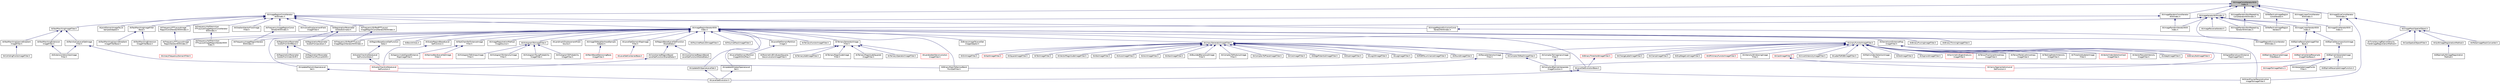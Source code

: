 digraph "itkImageConstIteratorWithIndex.h"
{
 // LATEX_PDF_SIZE
  edge [fontname="Helvetica",fontsize="10",labelfontname="Helvetica",labelfontsize="10"];
  node [fontname="Helvetica",fontsize="10",shape=record];
  Node1 [label="itkImageConstIteratorWith\lIndex.h",height=0.2,width=0.4,color="black", fillcolor="grey75", style="filled", fontcolor="black",tooltip=" "];
  Node1 -> Node2 [dir="back",color="midnightblue",fontsize="10",style="solid",fontname="Helvetica"];
  Node2 [label="itkImageIteratorWithIndex.h",height=0.2,width=0.4,color="black", fillcolor="white", style="filled",URL="$itkImageIteratorWithIndex_8h.html",tooltip=" "];
  Node2 -> Node3 [dir="back",color="midnightblue",fontsize="10",style="solid",fontname="Helvetica"];
  Node3 [label="itkImageLinearIteratorWith\lIndex.h",height=0.2,width=0.4,color="black", fillcolor="white", style="filled",URL="$itkImageLinearIteratorWithIndex_8h.html",tooltip=" "];
  Node3 -> Node4 [dir="back",color="midnightblue",fontsize="10",style="solid",fontname="Helvetica"];
  Node4 [label="itkBSplineDecompositionImage\lFilter.h",height=0.2,width=0.4,color="black", fillcolor="white", style="filled",URL="$itkBSplineDecompositionImageFilter_8h.html",tooltip=" "];
  Node4 -> Node5 [dir="back",color="midnightblue",fontsize="10",style="solid",fontname="Helvetica"];
  Node5 [label="itkBSplineInterpolateImage\lFunction.h",height=0.2,width=0.4,color="black", fillcolor="white", style="filled",URL="$itkBSplineInterpolateImageFunction_8h.html",tooltip=" "];
  Node5 -> Node6 [dir="back",color="midnightblue",fontsize="10",style="solid",fontname="Helvetica"];
  Node6 [label="itkBSplineResampleImageFunction.h",height=0.2,width=0.4,color="black", fillcolor="white", style="filled",URL="$itkBSplineResampleImageFunction_8h.html",tooltip=" "];
  Node5 -> Node7 [dir="back",color="midnightblue",fontsize="10",style="solid",fontname="Helvetica"];
  Node7 [label="itkComplexBSplineInterpolate\lImageFunction.h",height=0.2,width=0.4,color="black", fillcolor="white", style="filled",URL="$itkComplexBSplineInterpolateImageFunction_8h.html",tooltip=" "];
  Node7 -> Node8 [dir="back",color="midnightblue",fontsize="10",style="solid",fontname="Helvetica"];
  Node8 [label="itkDirectFourierReconstruction\lImageToImageFilter.h",height=0.2,width=0.4,color="black", fillcolor="white", style="filled",URL="$itkDirectFourierReconstructionImageToImageFilter_8h.html",tooltip=" "];
  Node5 -> Node9 [dir="back",color="midnightblue",fontsize="10",style="solid",fontname="Helvetica"];
  Node9 [label="itkImageToImageMetric.h",height=0.2,width=0.4,color="red", fillcolor="white", style="filled",URL="$itkImageToImageMetric_8h.html",tooltip=" "];
  Node5 -> Node28 [dir="back",color="midnightblue",fontsize="10",style="solid",fontname="Helvetica"];
  Node28 [label="itkInterpolateImagePoints\lFilter.h",height=0.2,width=0.4,color="black", fillcolor="white", style="filled",URL="$itkInterpolateImagePointsFilter_8h.html",tooltip=" "];
  Node3 -> Node29 [dir="back",color="midnightblue",fontsize="10",style="solid",fontname="Helvetica"];
  Node29 [label="itkBSplineResampleImageFilter\lBase.h",height=0.2,width=0.4,color="black", fillcolor="white", style="filled",URL="$itkBSplineResampleImageFilterBase_8h.html",tooltip=" "];
  Node29 -> Node30 [dir="back",color="midnightblue",fontsize="10",style="solid",fontname="Helvetica"];
  Node30 [label="itkBSplineCenteredResample\lImageFilterBase.h",height=0.2,width=0.4,color="red", fillcolor="white", style="filled",URL="$itkBSplineCenteredResampleImageFilterBase_8h.html",tooltip=" "];
  Node29 -> Node34 [dir="back",color="midnightblue",fontsize="10",style="solid",fontname="Helvetica"];
  Node34 [label="itkBSplineL2ResampleImage\lFilterBase.h",height=0.2,width=0.4,color="red", fillcolor="white", style="filled",URL="$itkBSplineL2ResampleImageFilterBase_8h.html",tooltip=" "];
  Node2 -> Node35 [dir="back",color="midnightblue",fontsize="10",style="solid",fontname="Helvetica"];
  Node35 [label="itkImageRandomIteratorWith\lIndex.h",height=0.2,width=0.4,color="black", fillcolor="white", style="filled",URL="$itkImageRandomIteratorWithIndex_8h.html",tooltip=" "];
  Node2 -> Node36 [dir="back",color="midnightblue",fontsize="10",style="solid",fontname="Helvetica"];
  Node36 [label="itkImageRandomNonRepeating\lIteratorWithIndex.h",height=0.2,width=0.4,color="black", fillcolor="white", style="filled",URL="$itkImageRandomNonRepeatingIteratorWithIndex_8h.html",tooltip=" "];
  Node2 -> Node37 [dir="back",color="midnightblue",fontsize="10",style="solid",fontname="Helvetica"];
  Node37 [label="itkImageRegionExclusionIterator\lWithIndex.h",height=0.2,width=0.4,color="black", fillcolor="white", style="filled",URL="$itkImageRegionExclusionIteratorWithIndex_8h.html",tooltip=" "];
  Node2 -> Node38 [dir="back",color="midnightblue",fontsize="10",style="solid",fontname="Helvetica"];
  Node38 [label="itkImageRegionIteratorWith\lIndex.h",height=0.2,width=0.4,color="black", fillcolor="white", style="filled",URL="$itkImageRegionIteratorWithIndex_8h.html",tooltip=" "];
  Node38 -> Node39 [dir="back",color="midnightblue",fontsize="10",style="solid",fontname="Helvetica"];
  Node39 [label="itkBinaryImageToLevelSet\lImageAdaptor.h",height=0.2,width=0.4,color="black", fillcolor="white", style="filled",URL="$itkBinaryImageToLevelSetImageAdaptor_8h.html",tooltip=" "];
  Node38 -> Node40 [dir="back",color="midnightblue",fontsize="10",style="solid",fontname="Helvetica"];
  Node40 [label="itkBinaryMaskToNarrowBand\lPointSetFilter.h",height=0.2,width=0.4,color="black", fillcolor="white", style="filled",URL="$itkBinaryMaskToNarrowBandPointSetFilter_8h.html",tooltip=" "];
  Node38 -> Node41 [dir="back",color="midnightblue",fontsize="10",style="solid",fontname="Helvetica"];
  Node41 [label="itkBinaryPruningImageFilter.h",height=0.2,width=0.4,color="black", fillcolor="white", style="filled",URL="$itkBinaryPruningImageFilter_8h.html",tooltip=" "];
  Node38 -> Node42 [dir="back",color="midnightblue",fontsize="10",style="solid",fontname="Helvetica"];
  Node42 [label="itkBinaryThinningImageFilter.h",height=0.2,width=0.4,color="black", fillcolor="white", style="filled",URL="$itkBinaryThinningImageFilter_8h.html",tooltip=" "];
  Node38 -> Node43 [dir="back",color="midnightblue",fontsize="10",style="solid",fontname="Helvetica"];
  Node43 [label="itkBoxUtilities.h",height=0.2,width=0.4,color="black", fillcolor="white", style="filled",URL="$itkBoxUtilities_8h.html",tooltip=" "];
  Node38 -> Node44 [dir="back",color="midnightblue",fontsize="10",style="solid",fontname="Helvetica"];
  Node44 [label="itkDanielssonDistanceMap\lImageFilter.h",height=0.2,width=0.4,color="black", fillcolor="white", style="filled",URL="$itkDanielssonDistanceMapImageFilter_8h.html",tooltip=" "];
  Node44 -> Node45 [dir="back",color="midnightblue",fontsize="10",style="solid",fontname="Helvetica"];
  Node45 [label="itkCannySegmentationLevel\lSetFunction.h",height=0.2,width=0.4,color="red", fillcolor="white", style="filled",URL="$itkCannySegmentationLevelSetFunction_8h.html",tooltip=" "];
  Node44 -> Node47 [dir="back",color="midnightblue",fontsize="10",style="solid",fontname="Helvetica"];
  Node47 [label="itkSignedDanielssonDistance\lMapImageFilter.h",height=0.2,width=0.4,color="black", fillcolor="white", style="filled",URL="$itkSignedDanielssonDistanceMapImageFilter_8h.html",tooltip=" "];
  Node38 -> Node8 [dir="back",color="midnightblue",fontsize="10",style="solid",fontname="Helvetica"];
  Node38 -> Node48 [dir="back",color="midnightblue",fontsize="10",style="solid",fontname="Helvetica"];
  Node48 [label="itkFastChamferDistanceImage\lFilter.h",height=0.2,width=0.4,color="black", fillcolor="white", style="filled",URL="$itkFastChamferDistanceImageFilter_8h.html",tooltip=" "];
  Node48 -> Node49 [dir="back",color="midnightblue",fontsize="10",style="solid",fontname="Helvetica"];
  Node49 [label="itkApproximateSignedDistance\lMapImageFilter.h",height=0.2,width=0.4,color="black", fillcolor="white", style="filled",URL="$itkApproximateSignedDistanceMapImageFilter_8h.html",tooltip=" "];
  Node48 -> Node50 [dir="back",color="midnightblue",fontsize="10",style="solid",fontname="Helvetica"];
  Node50 [label="itkNarrowBandLevelSetImage\lFilter.h",height=0.2,width=0.4,color="red", fillcolor="white", style="filled",URL="$itkNarrowBandLevelSetImageFilter_8h.html",tooltip=" "];
  Node38 -> Node53 [dir="back",color="midnightblue",fontsize="10",style="solid",fontname="Helvetica"];
  Node53 [label="itkFrequencyFFTLayoutImage\lRegionIteratorWithIndex.h",height=0.2,width=0.4,color="black", fillcolor="white", style="filled",URL="$itkFrequencyFFTLayoutImageRegionIteratorWithIndex_8h.html",tooltip=" "];
  Node53 -> Node54 [dir="back",color="midnightblue",fontsize="10",style="solid",fontname="Helvetica"];
  Node54 [label="itkUnaryFrequencyDomainFilter.h",height=0.2,width=0.4,color="red", fillcolor="white", style="filled",URL="$itkUnaryFrequencyDomainFilter_8h.html",tooltip=" "];
  Node38 -> Node56 [dir="back",color="midnightblue",fontsize="10",style="solid",fontname="Helvetica"];
  Node56 [label="itkFrequencyHalfHermitian\lFFTLayoutImageRegionIteratorWith\lIndex.h",height=0.2,width=0.4,color="black", fillcolor="white", style="filled",URL="$itkFrequencyHalfHermitianFFTLayoutImageRegionIteratorWithIndex_8h.html",tooltip=" "];
  Node38 -> Node57 [dir="back",color="midnightblue",fontsize="10",style="solid",fontname="Helvetica"];
  Node57 [label="itkFrequencyImageRegionIterator\lWithIndex.h",height=0.2,width=0.4,color="black", fillcolor="white", style="filled",URL="$itkFrequencyImageRegionIteratorWithIndex_8h.html",tooltip=" "];
  Node38 -> Node58 [dir="back",color="midnightblue",fontsize="10",style="solid",fontname="Helvetica"];
  Node58 [label="itkFrequencyShiftedFFTLayout\lImageRegionIteratorWithIndex.h",height=0.2,width=0.4,color="black", fillcolor="white", style="filled",URL="$itkFrequencyShiftedFFTLayoutImageRegionIteratorWithIndex_8h.html",tooltip=" "];
  Node38 -> Node59 [dir="back",color="midnightblue",fontsize="10",style="solid",fontname="Helvetica"];
  Node59 [label="itkHistogramToImageFilter.h",height=0.2,width=0.4,color="black", fillcolor="white", style="filled",URL="$itkHistogramToImageFilter_8h.html",tooltip=" "];
  Node59 -> Node60 [dir="back",color="midnightblue",fontsize="10",style="solid",fontname="Helvetica"];
  Node60 [label="itkHistogramToEntropyImage\lFilter.h",height=0.2,width=0.4,color="black", fillcolor="white", style="filled",URL="$itkHistogramToEntropyImageFilter_8h.html",tooltip=" "];
  Node59 -> Node61 [dir="back",color="midnightblue",fontsize="10",style="solid",fontname="Helvetica"];
  Node61 [label="itkHistogramToIntensityImage\lFilter.h",height=0.2,width=0.4,color="black", fillcolor="white", style="filled",URL="$itkHistogramToIntensityImageFilter_8h.html",tooltip=" "];
  Node59 -> Node62 [dir="back",color="midnightblue",fontsize="10",style="solid",fontname="Helvetica"];
  Node62 [label="itkHistogramToLogProbability\lImageFilter.h",height=0.2,width=0.4,color="black", fillcolor="white", style="filled",URL="$itkHistogramToLogProbabilityImageFilter_8h.html",tooltip=" "];
  Node59 -> Node63 [dir="back",color="midnightblue",fontsize="10",style="solid",fontname="Helvetica"];
  Node63 [label="itkHistogramToProbability\lImageFilter.h",height=0.2,width=0.4,color="black", fillcolor="white", style="filled",URL="$itkHistogramToProbabilityImageFilter_8h.html",tooltip=" "];
  Node38 -> Node64 [dir="back",color="midnightblue",fontsize="10",style="solid",fontname="Helvetica"];
  Node64 [label="itkImageRegistrationMethod\lImageSource.h",height=0.2,width=0.4,color="black", fillcolor="white", style="filled",URL="$itkImageRegistrationMethodImageSource_8h.html",tooltip=" "];
  Node38 -> Node65 [dir="back",color="midnightblue",fontsize="10",style="solid",fontname="Helvetica"];
  Node65 [label="itkImageToNeighborhoodSample\lAdaptor.h",height=0.2,width=0.4,color="black", fillcolor="white", style="filled",URL="$itkImageToNeighborhoodSampleAdaptor_8h.html",tooltip=" "];
  Node65 -> Node66 [dir="back",color="midnightblue",fontsize="10",style="solid",fontname="Helvetica"];
  Node66 [label="itkPatchBasedDenoisingBase\lImageFilter.h",height=0.2,width=0.4,color="red", fillcolor="white", style="filled",URL="$itkPatchBasedDenoisingBaseImageFilter_8h.html",tooltip=" "];
  Node38 -> Node68 [dir="back",color="midnightblue",fontsize="10",style="solid",fontname="Helvetica"];
  Node68 [label="itkLandmarkDisplacementField\lSource.h",height=0.2,width=0.4,color="black", fillcolor="white", style="filled",URL="$itkLandmarkDisplacementFieldSource_8h.html",tooltip=" "];
  Node38 -> Node69 [dir="back",color="midnightblue",fontsize="10",style="solid",fontname="Helvetica"];
  Node69 [label="itkLevelSetDomainMapImage\lFilter.h",height=0.2,width=0.4,color="black", fillcolor="white", style="filled",URL="$itkLevelSetDomainMapImageFilter_8h.html",tooltip=" "];
  Node69 -> Node70 [dir="back",color="midnightblue",fontsize="10",style="solid",fontname="Helvetica"];
  Node70 [label="itkLevelSetContainerBase.h",height=0.2,width=0.4,color="red", fillcolor="white", style="filled",URL="$itkLevelSetContainerBase_8h.html",tooltip=" "];
  Node38 -> Node72 [dir="back",color="midnightblue",fontsize="10",style="solid",fontname="Helvetica"];
  Node72 [label="itkLevelSetDomainPartition\lImage.h",height=0.2,width=0.4,color="black", fillcolor="white", style="filled",URL="$itkLevelSetDomainPartitionImage_8h.html",tooltip=" "];
  Node72 -> Node73 [dir="back",color="midnightblue",fontsize="10",style="solid",fontname="Helvetica"];
  Node73 [label="itkLevelSetDomainPartition\lImageWithKdTree.h",height=0.2,width=0.4,color="black", fillcolor="white", style="filled",URL="$itkLevelSetDomainPartitionImageWithKdTree_8h.html",tooltip=" "];
  Node38 -> Node74 [dir="back",color="midnightblue",fontsize="10",style="solid",fontname="Helvetica"];
  Node74 [label="itkLevelSetEvolutionBase.h",height=0.2,width=0.4,color="black", fillcolor="white", style="filled",URL="$itkLevelSetEvolutionBase_8h.html",tooltip=" "];
  Node74 -> Node75 [dir="back",color="midnightblue",fontsize="10",style="solid",fontname="Helvetica"];
  Node75 [label="itkLevelSetEvolution.h",height=0.2,width=0.4,color="black", fillcolor="white", style="filled",URL="$itkLevelSetEvolution_8h.html",tooltip=" "];
  Node38 -> Node76 [dir="back",color="midnightblue",fontsize="10",style="solid",fontname="Helvetica"];
  Node76 [label="itkPolylineMask2DImageFilter.h",height=0.2,width=0.4,color="black", fillcolor="white", style="filled",URL="$itkPolylineMask2DImageFilter_8h.html",tooltip=" "];
  Node38 -> Node77 [dir="back",color="midnightblue",fontsize="10",style="solid",fontname="Helvetica"];
  Node77 [label="itkPolylineMaskImageFilter.h",height=0.2,width=0.4,color="black", fillcolor="white", style="filled",URL="$itkPolylineMaskImageFilter_8h.html",tooltip=" "];
  Node38 -> Node78 [dir="back",color="midnightblue",fontsize="10",style="solid",fontname="Helvetica"];
  Node78 [label="itkRegionBasedLevelSetFunction\lData.h",height=0.2,width=0.4,color="black", fillcolor="white", style="filled",URL="$itkRegionBasedLevelSetFunctionData_8h.html",tooltip=" "];
  Node78 -> Node79 [dir="back",color="midnightblue",fontsize="10",style="solid",fontname="Helvetica"];
  Node79 [label="itkScalarChanAndVeseLevel\lSetFunctionData.h",height=0.2,width=0.4,color="black", fillcolor="white", style="filled",URL="$itkScalarChanAndVeseLevelSetFunctionData_8h.html",tooltip=" "];
  Node79 -> Node80 [dir="back",color="midnightblue",fontsize="10",style="solid",fontname="Helvetica"];
  Node80 [label="itkScalarChanAndVeseLevel\lSetFunction.h",height=0.2,width=0.4,color="red", fillcolor="white", style="filled",URL="$itkScalarChanAndVeseLevelSetFunction_8h.html",tooltip=" "];
  Node38 -> Node83 [dir="back",color="midnightblue",fontsize="10",style="solid",fontname="Helvetica"];
  Node83 [label="itkRegionBasedLevelSetFunction\lSharedData.h",height=0.2,width=0.4,color="black", fillcolor="white", style="filled",URL="$itkRegionBasedLevelSetFunctionSharedData_8h.html",tooltip=" "];
  Node83 -> Node84 [dir="back",color="midnightblue",fontsize="10",style="solid",fontname="Helvetica"];
  Node84 [label="itkConstrainedRegionBased\lLevelSetFunctionSharedData.h",height=0.2,width=0.4,color="black", fillcolor="white", style="filled",URL="$itkConstrainedRegionBasedLevelSetFunctionSharedData_8h.html",tooltip=" "];
  Node84 -> Node80 [dir="back",color="midnightblue",fontsize="10",style="solid",fontname="Helvetica"];
  Node83 -> Node85 [dir="back",color="midnightblue",fontsize="10",style="solid",fontname="Helvetica"];
  Node85 [label="itkUnconstrainedRegionBased\lLevelSetFunctionSharedData.h",height=0.2,width=0.4,color="black", fillcolor="white", style="filled",URL="$itkUnconstrainedRegionBasedLevelSetFunctionSharedData_8h.html",tooltip=" "];
  Node38 -> Node86 [dir="back",color="midnightblue",fontsize="10",style="solid",fontname="Helvetica"];
  Node86 [label="itkScalarRegionBasedLevel\lSetFunction.h",height=0.2,width=0.4,color="black", fillcolor="white", style="filled",URL="$itkScalarRegionBasedLevelSetFunction_8h.html",tooltip=" "];
  Node86 -> Node80 [dir="back",color="midnightblue",fontsize="10",style="solid",fontname="Helvetica"];
  Node38 -> Node87 [dir="back",color="midnightblue",fontsize="10",style="solid",fontname="Helvetica"];
  Node87 [label="itkTernaryFunctorImageFilter.h",height=0.2,width=0.4,color="black", fillcolor="white", style="filled",URL="$itkTernaryFunctorImageFilter_8h.html",tooltip=" "];
  Node38 -> Node88 [dir="back",color="midnightblue",fontsize="10",style="solid",fontname="Helvetica"];
  Node88 [label="itkTernaryGeneratorImage\lFilter.h",height=0.2,width=0.4,color="black", fillcolor="white", style="filled",URL="$itkTernaryGeneratorImageFilter_8h.html",tooltip=" "];
  Node88 -> Node89 [dir="back",color="midnightblue",fontsize="10",style="solid",fontname="Helvetica"];
  Node89 [label="itkLandweberDeconvolution\lImageFilter.h",height=0.2,width=0.4,color="red", fillcolor="white", style="filled",URL="$itkLandweberDeconvolutionImageFilter_8h.html",tooltip=" "];
  Node88 -> Node91 [dir="back",color="midnightblue",fontsize="10",style="solid",fontname="Helvetica"];
  Node91 [label="itkParametricBlindLeastSquares\lDeconvolutionImageFilter.h",height=0.2,width=0.4,color="black", fillcolor="white", style="filled",URL="$itkParametricBlindLeastSquaresDeconvolutionImageFilter_8h.html",tooltip=" "];
  Node88 -> Node92 [dir="back",color="midnightblue",fontsize="10",style="solid",fontname="Helvetica"];
  Node92 [label="itkTernaryAddImageFilter.h",height=0.2,width=0.4,color="black", fillcolor="white", style="filled",URL="$itkTernaryAddImageFilter_8h.html",tooltip=" "];
  Node88 -> Node93 [dir="back",color="midnightblue",fontsize="10",style="solid",fontname="Helvetica"];
  Node93 [label="itkTernaryMagnitudeImage\lFilter.h",height=0.2,width=0.4,color="black", fillcolor="white", style="filled",URL="$itkTernaryMagnitudeImageFilter_8h.html",tooltip=" "];
  Node88 -> Node94 [dir="back",color="midnightblue",fontsize="10",style="solid",fontname="Helvetica"];
  Node94 [label="itkTernaryMagnitudeSquared\lImageFilter.h",height=0.2,width=0.4,color="black", fillcolor="white", style="filled",URL="$itkTernaryMagnitudeSquaredImageFilter_8h.html",tooltip=" "];
  Node88 -> Node95 [dir="back",color="midnightblue",fontsize="10",style="solid",fontname="Helvetica"];
  Node95 [label="itkTernaryOperatorImageFilter.h",height=0.2,width=0.4,color="black", fillcolor="white", style="filled",URL="$itkTernaryOperatorImageFilter_8h.html",tooltip=" "];
  Node38 -> Node96 [dir="back",color="midnightblue",fontsize="10",style="solid",fontname="Helvetica"];
  Node96 [label="itkUnaryFunctorImageFilter.h",height=0.2,width=0.4,color="black", fillcolor="white", style="filled",URL="$itkUnaryFunctorImageFilter_8h.html",tooltip=" "];
  Node96 -> Node97 [dir="back",color="midnightblue",fontsize="10",style="solid",fontname="Helvetica"];
  Node97 [label="itkAdaptImageFilter.h",height=0.2,width=0.4,color="black", fillcolor="white", style="filled",URL="$itkAdaptImageFilter_8h.html",tooltip=" "];
  Node96 -> Node98 [dir="back",color="midnightblue",fontsize="10",style="solid",fontname="Helvetica"];
  Node98 [label="itkBinaryNotImageFilter.h",height=0.2,width=0.4,color="red", fillcolor="white", style="filled",URL="$itkBinaryNotImageFilter_8h.html",tooltip=" "];
  Node96 -> Node100 [dir="back",color="midnightblue",fontsize="10",style="solid",fontname="Helvetica"];
  Node100 [label="itkBinaryThresholdImageFilter.h",height=0.2,width=0.4,color="red", fillcolor="white", style="filled",URL="$itkBinaryThresholdImageFilter_8h.html",tooltip=" "];
  Node100 -> Node74 [dir="back",color="midnightblue",fontsize="10",style="solid",fontname="Helvetica"];
  Node96 -> Node107 [dir="back",color="midnightblue",fontsize="10",style="solid",fontname="Helvetica"];
  Node107 [label="itkCastImageFilter.h",height=0.2,width=0.4,color="red", fillcolor="white", style="filled",URL="$itkCastImageFilter_8h.html",tooltip=" "];
  Node107 -> Node45 [dir="back",color="midnightblue",fontsize="10",style="solid",fontname="Helvetica"];
  Node96 -> Node186 [dir="back",color="midnightblue",fontsize="10",style="solid",fontname="Helvetica"];
  Node186 [label="itkChangeLabelImageFilter.h",height=0.2,width=0.4,color="black", fillcolor="white", style="filled",URL="$itkChangeLabelImageFilter_8h.html",tooltip=" "];
  Node96 -> Node187 [dir="back",color="midnightblue",fontsize="10",style="solid",fontname="Helvetica"];
  Node187 [label="itkClampImageFilter.h",height=0.2,width=0.4,color="black", fillcolor="white", style="filled",URL="$itkClampImageFilter_8h.html",tooltip=" "];
  Node96 -> Node188 [dir="back",color="midnightblue",fontsize="10",style="solid",fontname="Helvetica"];
  Node188 [label="itkExpNegativeImageFilter.h",height=0.2,width=0.4,color="black", fillcolor="white", style="filled",URL="$itkExpNegativeImageFilter_8h.html",tooltip=" "];
  Node96 -> Node189 [dir="back",color="midnightblue",fontsize="10",style="solid",fontname="Helvetica"];
  Node189 [label="itkGPUUnaryFunctorImageFilter.h",height=0.2,width=0.4,color="red", fillcolor="white", style="filled",URL="$itkGPUUnaryFunctorImageFilter_8h.html",tooltip=" "];
  Node96 -> Node190 [dir="back",color="midnightblue",fontsize="10",style="solid",fontname="Helvetica"];
  Node190 [label="itkIntensityWindowingImage\lFilter.h",height=0.2,width=0.4,color="black", fillcolor="white", style="filled",URL="$itkIntensityWindowingImageFilter_8h.html",tooltip=" "];
  Node96 -> Node191 [dir="back",color="midnightblue",fontsize="10",style="solid",fontname="Helvetica"];
  Node191 [label="itkInvertIntensityImageFilter.h",height=0.2,width=0.4,color="black", fillcolor="white", style="filled",URL="$itkInvertIntensityImageFilter_8h.html",tooltip=" "];
  Node96 -> Node192 [dir="back",color="midnightblue",fontsize="10",style="solid",fontname="Helvetica"];
  Node192 [label="itkLabelToRGBImageFilter.h",height=0.2,width=0.4,color="black", fillcolor="white", style="filled",URL="$itkLabelToRGBImageFilter_8h.html",tooltip=" "];
  Node96 -> Node193 [dir="back",color="midnightblue",fontsize="10",style="solid",fontname="Helvetica"];
  Node193 [label="itkMatrixIndexSelectionImage\lFilter.h",height=0.2,width=0.4,color="black", fillcolor="white", style="filled",URL="$itkMatrixIndexSelectionImageFilter_8h.html",tooltip=" "];
  Node96 -> Node194 [dir="back",color="midnightblue",fontsize="10",style="solid",fontname="Helvetica"];
  Node194 [label="itkNotImageFilter.h",height=0.2,width=0.4,color="black", fillcolor="white", style="filled",URL="$itkNotImageFilter_8h.html",tooltip=" "];
  Node96 -> Node195 [dir="back",color="midnightblue",fontsize="10",style="solid",fontname="Helvetica"];
  Node195 [label="itkRescaleIntensityImage\lFilter.h",height=0.2,width=0.4,color="black", fillcolor="white", style="filled",URL="$itkRescaleIntensityImageFilter_8h.html",tooltip=" "];
  Node195 -> Node40 [dir="back",color="midnightblue",fontsize="10",style="solid",fontname="Helvetica"];
  Node96 -> Node196 [dir="back",color="midnightblue",fontsize="10",style="solid",fontname="Helvetica"];
  Node196 [label="itkSigmoidImageFilter.h",height=0.2,width=0.4,color="black", fillcolor="white", style="filled",URL="$itkSigmoidImageFilter_8h.html",tooltip=" "];
  Node96 -> Node197 [dir="back",color="midnightblue",fontsize="10",style="solid",fontname="Helvetica"];
  Node197 [label="itkSymmetricEigenAnalysis\lImageFilter.h",height=0.2,width=0.4,color="red", fillcolor="white", style="filled",URL="$itkSymmetricEigenAnalysisImageFilter_8h.html",tooltip=" "];
  Node96 -> Node199 [dir="back",color="midnightblue",fontsize="10",style="solid",fontname="Helvetica"];
  Node199 [label="itkTensorFractionalAnisotropy\lImageFilter.h",height=0.2,width=0.4,color="black", fillcolor="white", style="filled",URL="$itkTensorFractionalAnisotropyImageFilter_8h.html",tooltip=" "];
  Node96 -> Node200 [dir="back",color="midnightblue",fontsize="10",style="solid",fontname="Helvetica"];
  Node200 [label="itkTensorRelativeAnisotropy\lImageFilter.h",height=0.2,width=0.4,color="black", fillcolor="white", style="filled",URL="$itkTensorRelativeAnisotropyImageFilter_8h.html",tooltip=" "];
  Node96 -> Node201 [dir="back",color="midnightblue",fontsize="10",style="solid",fontname="Helvetica"];
  Node201 [label="itkTestingStretchIntensity\lImageFilter.h",height=0.2,width=0.4,color="black", fillcolor="white", style="filled",URL="$itkTestingStretchIntensityImageFilter_8h.html",tooltip=" "];
  Node96 -> Node202 [dir="back",color="midnightblue",fontsize="10",style="solid",fontname="Helvetica"];
  Node202 [label="itkThresholdLabelerImage\lFilter.h",height=0.2,width=0.4,color="black", fillcolor="white", style="filled",URL="$itkThresholdLabelerImageFilter_8h.html",tooltip=" "];
  Node96 -> Node203 [dir="back",color="midnightblue",fontsize="10",style="solid",fontname="Helvetica"];
  Node203 [label="itkVectorIndexSelectionCast\lImageFilter.h",height=0.2,width=0.4,color="red", fillcolor="white", style="filled",URL="$itkVectorIndexSelectionCastImageFilter_8h.html",tooltip=" "];
  Node96 -> Node205 [dir="back",color="midnightblue",fontsize="10",style="solid",fontname="Helvetica"];
  Node205 [label="itkVectorRescaleIntensity\lImageFilter.h",height=0.2,width=0.4,color="black", fillcolor="white", style="filled",URL="$itkVectorRescaleIntensityImageFilter_8h.html",tooltip=" "];
  Node38 -> Node206 [dir="back",color="midnightblue",fontsize="10",style="solid",fontname="Helvetica"];
  Node206 [label="itkUnaryGeneratorImageFilter.h",height=0.2,width=0.4,color="black", fillcolor="white", style="filled",URL="$itkUnaryGeneratorImageFilter_8h.html",tooltip=" "];
  Node206 -> Node207 [dir="back",color="midnightblue",fontsize="10",style="solid",fontname="Helvetica"];
  Node207 [label="itkAbsImageFilter.h",height=0.2,width=0.4,color="black", fillcolor="white", style="filled",URL="$itkAbsImageFilter_8h.html",tooltip=" "];
  Node206 -> Node208 [dir="back",color="midnightblue",fontsize="10",style="solid",fontname="Helvetica"];
  Node208 [label="itkAcosImageFilter.h",height=0.2,width=0.4,color="black", fillcolor="white", style="filled",URL="$itkAcosImageFilter_8h.html",tooltip=" "];
  Node206 -> Node209 [dir="back",color="midnightblue",fontsize="10",style="solid",fontname="Helvetica"];
  Node209 [label="itkAsinImageFilter.h",height=0.2,width=0.4,color="black", fillcolor="white", style="filled",URL="$itkAsinImageFilter_8h.html",tooltip=" "];
  Node206 -> Node210 [dir="back",color="midnightblue",fontsize="10",style="solid",fontname="Helvetica"];
  Node210 [label="itkAtanImageFilter.h",height=0.2,width=0.4,color="black", fillcolor="white", style="filled",URL="$itkAtanImageFilter_8h.html",tooltip=" "];
  Node206 -> Node211 [dir="back",color="midnightblue",fontsize="10",style="solid",fontname="Helvetica"];
  Node211 [label="itkBoundedReciprocalImage\lFilter.h",height=0.2,width=0.4,color="black", fillcolor="white", style="filled",URL="$itkBoundedReciprocalImageFilter_8h.html",tooltip=" "];
  Node206 -> Node212 [dir="back",color="midnightblue",fontsize="10",style="solid",fontname="Helvetica"];
  Node212 [label="itkComplexToImaginaryImage\lFilter.h",height=0.2,width=0.4,color="black", fillcolor="white", style="filled",URL="$itkComplexToImaginaryImageFilter_8h.html",tooltip=" "];
  Node212 -> Node7 [dir="back",color="midnightblue",fontsize="10",style="solid",fontname="Helvetica"];
  Node206 -> Node213 [dir="back",color="midnightblue",fontsize="10",style="solid",fontname="Helvetica"];
  Node213 [label="itkComplexToModulusImage\lFilter.h",height=0.2,width=0.4,color="black", fillcolor="white", style="filled",URL="$itkComplexToModulusImageFilter_8h.html",tooltip=" "];
  Node206 -> Node214 [dir="back",color="midnightblue",fontsize="10",style="solid",fontname="Helvetica"];
  Node214 [label="itkComplexToPhaseImageFilter.h",height=0.2,width=0.4,color="black", fillcolor="white", style="filled",URL="$itkComplexToPhaseImageFilter_8h.html",tooltip=" "];
  Node206 -> Node215 [dir="back",color="midnightblue",fontsize="10",style="solid",fontname="Helvetica"];
  Node215 [label="itkComplexToRealImageFilter.h",height=0.2,width=0.4,color="black", fillcolor="white", style="filled",URL="$itkComplexToRealImageFilter_8h.html",tooltip=" "];
  Node215 -> Node7 [dir="back",color="midnightblue",fontsize="10",style="solid",fontname="Helvetica"];
  Node206 -> Node216 [dir="back",color="midnightblue",fontsize="10",style="solid",fontname="Helvetica"];
  Node216 [label="itkCosImageFilter.h",height=0.2,width=0.4,color="black", fillcolor="white", style="filled",URL="$itkCosImageFilter_8h.html",tooltip=" "];
  Node206 -> Node217 [dir="back",color="midnightblue",fontsize="10",style="solid",fontname="Helvetica"];
  Node217 [label="itkEdgePotentialImageFilter.h",height=0.2,width=0.4,color="black", fillcolor="white", style="filled",URL="$itkEdgePotentialImageFilter_8h.html",tooltip=" "];
  Node206 -> Node218 [dir="back",color="midnightblue",fontsize="10",style="solid",fontname="Helvetica"];
  Node218 [label="itkExpImageFilter.h",height=0.2,width=0.4,color="black", fillcolor="white", style="filled",URL="$itkExpImageFilter_8h.html",tooltip=" "];
  Node206 -> Node219 [dir="back",color="midnightblue",fontsize="10",style="solid",fontname="Helvetica"];
  Node219 [label="itkLog10ImageFilter.h",height=0.2,width=0.4,color="black", fillcolor="white", style="filled",URL="$itkLog10ImageFilter_8h.html",tooltip=" "];
  Node206 -> Node220 [dir="back",color="midnightblue",fontsize="10",style="solid",fontname="Helvetica"];
  Node220 [label="itkLogImageFilter.h",height=0.2,width=0.4,color="black", fillcolor="white", style="filled",URL="$itkLogImageFilter_8h.html",tooltip=" "];
  Node206 -> Node221 [dir="back",color="midnightblue",fontsize="10",style="solid",fontname="Helvetica"];
  Node221 [label="itkRGBToLuminanceImageFilter.h",height=0.2,width=0.4,color="black", fillcolor="white", style="filled",URL="$itkRGBToLuminanceImageFilter_8h.html",tooltip=" "];
  Node206 -> Node222 [dir="back",color="midnightblue",fontsize="10",style="solid",fontname="Helvetica"];
  Node222 [label="itkRoundImageFilter.h",height=0.2,width=0.4,color="black", fillcolor="white", style="filled",URL="$itkRoundImageFilter_8h.html",tooltip=" "];
  Node206 -> Node223 [dir="back",color="midnightblue",fontsize="10",style="solid",fontname="Helvetica"];
  Node223 [label="itkSinImageFilter.h",height=0.2,width=0.4,color="black", fillcolor="white", style="filled",URL="$itkSinImageFilter_8h.html",tooltip=" "];
  Node206 -> Node224 [dir="back",color="midnightblue",fontsize="10",style="solid",fontname="Helvetica"];
  Node224 [label="itkSqrtImageFilter.h",height=0.2,width=0.4,color="red", fillcolor="white", style="filled",URL="$itkSqrtImageFilter_8h.html",tooltip=" "];
  Node206 -> Node226 [dir="back",color="midnightblue",fontsize="10",style="solid",fontname="Helvetica"];
  Node226 [label="itkSquareImageFilter.h",height=0.2,width=0.4,color="black", fillcolor="white", style="filled",URL="$itkSquareImageFilter_8h.html",tooltip=" "];
  Node206 -> Node227 [dir="back",color="midnightblue",fontsize="10",style="solid",fontname="Helvetica"];
  Node227 [label="itkTanImageFilter.h",height=0.2,width=0.4,color="black", fillcolor="white", style="filled",URL="$itkTanImageFilter_8h.html",tooltip=" "];
  Node206 -> Node228 [dir="back",color="midnightblue",fontsize="10",style="solid",fontname="Helvetica"];
  Node228 [label="itkVectorMagnitudeImageFilter.h",height=0.2,width=0.4,color="black", fillcolor="white", style="filled",URL="$itkVectorMagnitudeImageFilter_8h.html",tooltip=" "];
  Node38 -> Node229 [dir="back",color="midnightblue",fontsize="10",style="solid",fontname="Helvetica"];
  Node229 [label="itkUpdateMalcolmSparseLevel\lSet.h",height=0.2,width=0.4,color="black", fillcolor="white", style="filled",URL="$itkUpdateMalcolmSparseLevelSet_8h.html",tooltip=" "];
  Node229 -> Node75 [dir="back",color="midnightblue",fontsize="10",style="solid",fontname="Helvetica"];
  Node38 -> Node230 [dir="back",color="midnightblue",fontsize="10",style="solid",fontname="Helvetica"];
  Node230 [label="itkUpdateShiSparseLevelSet.h",height=0.2,width=0.4,color="black", fillcolor="white", style="filled",URL="$itkUpdateShiSparseLevelSet_8h.html",tooltip=" "];
  Node230 -> Node75 [dir="back",color="midnightblue",fontsize="10",style="solid",fontname="Helvetica"];
  Node38 -> Node231 [dir="back",color="midnightblue",fontsize="10",style="solid",fontname="Helvetica"];
  Node231 [label="itkUpdateWhitakerSparseLevel\lSet.h",height=0.2,width=0.4,color="black", fillcolor="white", style="filled",URL="$itkUpdateWhitakerSparseLevelSet_8h.html",tooltip=" "];
  Node231 -> Node75 [dir="back",color="midnightblue",fontsize="10",style="solid",fontname="Helvetica"];
  Node2 -> Node232 [dir="back",color="midnightblue",fontsize="10",style="solid",fontname="Helvetica"];
  Node232 [label="itkImageReverseIterator.h",height=0.2,width=0.4,color="black", fillcolor="white", style="filled",URL="$itkImageReverseIterator_8h.html",tooltip=" "];
  Node2 -> Node233 [dir="back",color="midnightblue",fontsize="10",style="solid",fontname="Helvetica"];
  Node233 [label="itkImageSliceIteratorWith\lIndex.h",height=0.2,width=0.4,color="black", fillcolor="white", style="filled",URL="$itkImageSliceIteratorWithIndex_8h.html",tooltip=" "];
  Node2 -> Node234 [dir="back",color="midnightblue",fontsize="10",style="solid",fontname="Helvetica"];
  Node234 [label="itkReflectiveImageRegion\lIterator.h",height=0.2,width=0.4,color="black", fillcolor="white", style="filled",URL="$itkReflectiveImageRegionIterator_8h.html",tooltip=" "];
  Node1 -> Node235 [dir="back",color="midnightblue",fontsize="10",style="solid",fontname="Helvetica"];
  Node235 [label="itkImageLinearConstIterator\lWithIndex.h",height=0.2,width=0.4,color="black", fillcolor="white", style="filled",URL="$itkImageLinearConstIteratorWithIndex_8h.html",tooltip=" "];
  Node235 -> Node3 [dir="back",color="midnightblue",fontsize="10",style="solid",fontname="Helvetica"];
  Node1 -> Node236 [dir="back",color="midnightblue",fontsize="10",style="solid",fontname="Helvetica"];
  Node236 [label="itkImageRandomConstIterator\lWithIndex.h",height=0.2,width=0.4,color="black", fillcolor="white", style="filled",URL="$itkImageRandomConstIteratorWithIndex_8h.html",tooltip=" "];
  Node236 -> Node35 [dir="back",color="midnightblue",fontsize="10",style="solid",fontname="Helvetica"];
  Node236 -> Node237 [dir="back",color="midnightblue",fontsize="10",style="solid",fontname="Helvetica"];
  Node237 [label="itkRegistrationParameter\lScalesEstimator.h",height=0.2,width=0.4,color="black", fillcolor="white", style="filled",URL="$itkRegistrationParameterScalesEstimator_8h.html",tooltip=" "];
  Node237 -> Node238 [dir="back",color="midnightblue",fontsize="10",style="solid",fontname="Helvetica"];
  Node238 [label="itkRegistrationParameter\lScalesFromJacobian.h",height=0.2,width=0.4,color="black", fillcolor="white", style="filled",URL="$itkRegistrationParameterScalesFromJacobian_8h.html",tooltip=" "];
  Node237 -> Node239 [dir="back",color="midnightblue",fontsize="10",style="solid",fontname="Helvetica"];
  Node239 [label="itkRegistrationParameter\lScalesFromShiftBase.h",height=0.2,width=0.4,color="black", fillcolor="white", style="filled",URL="$itkRegistrationParameterScalesFromShiftBase_8h.html",tooltip=" "];
  Node239 -> Node240 [dir="back",color="midnightblue",fontsize="10",style="solid",fontname="Helvetica"];
  Node240 [label="itkRegistrationParameter\lScalesFromIndexShift.h",height=0.2,width=0.4,color="black", fillcolor="white", style="filled",URL="$itkRegistrationParameterScalesFromIndexShift_8h.html",tooltip=" "];
  Node239 -> Node241 [dir="back",color="midnightblue",fontsize="10",style="solid",fontname="Helvetica"];
  Node241 [label="itkRegistrationParameter\lScalesFromPhysicalShift.h",height=0.2,width=0.4,color="black", fillcolor="white", style="filled",URL="$itkRegistrationParameterScalesFromPhysicalShift_8h.html",tooltip=" "];
  Node1 -> Node242 [dir="back",color="midnightblue",fontsize="10",style="solid",fontname="Helvetica"];
  Node242 [label="itkImageRandomNonRepeating\lConstIteratorWithIndex.h",height=0.2,width=0.4,color="black", fillcolor="white", style="filled",URL="$itkImageRandomNonRepeatingConstIteratorWithIndex_8h.html",tooltip=" "];
  Node242 -> Node36 [dir="back",color="midnightblue",fontsize="10",style="solid",fontname="Helvetica"];
  Node1 -> Node243 [dir="back",color="midnightblue",fontsize="10",style="solid",fontname="Helvetica"];
  Node243 [label="itkImageRegionConstIterator\lWithIndex.h",height=0.2,width=0.4,color="black", fillcolor="white", style="filled",URL="$itkImageRegionConstIteratorWithIndex_8h.html",tooltip=" "];
  Node243 -> Node244 [dir="back",color="midnightblue",fontsize="10",style="solid",fontname="Helvetica"];
  Node244 [label="itkFastMarchingImageFilter.h",height=0.2,width=0.4,color="black", fillcolor="white", style="filled",URL="$itkFastMarchingImageFilter_8h.html",tooltip=" "];
  Node244 -> Node245 [dir="back",color="midnightblue",fontsize="10",style="solid",fontname="Helvetica"];
  Node245 [label="itkFastMarchingExtension\lImageFilter.h",height=0.2,width=0.4,color="black", fillcolor="white", style="filled",URL="$itkFastMarchingExtensionImageFilter_8h.html",tooltip=" "];
  Node245 -> Node246 [dir="back",color="midnightblue",fontsize="10",style="solid",fontname="Helvetica"];
  Node246 [label="itkExtensionVelocitiesImage\lFilter.h",height=0.2,width=0.4,color="black", fillcolor="white", style="filled",URL="$itkExtensionVelocitiesImageFilter_8h.html",tooltip=" "];
  Node244 -> Node247 [dir="back",color="midnightblue",fontsize="10",style="solid",fontname="Helvetica"];
  Node247 [label="itkFastMarchingUpwindGradient\lImageFilter.h",height=0.2,width=0.4,color="black", fillcolor="white", style="filled",URL="$itkFastMarchingUpwindGradientImageFilter_8h.html",tooltip=" "];
  Node247 -> Node248 [dir="back",color="midnightblue",fontsize="10",style="solid",fontname="Helvetica"];
  Node248 [label="itkCollidingFrontsImageFilter.h",height=0.2,width=0.4,color="black", fillcolor="white", style="filled",URL="$itkCollidingFrontsImageFilter_8h.html",tooltip=" "];
  Node244 -> Node249 [dir="back",color="midnightblue",fontsize="10",style="solid",fontname="Helvetica"];
  Node249 [label="itkReinitializeLevelSetImage\lFilter.h",height=0.2,width=0.4,color="black", fillcolor="white", style="filled",URL="$itkReinitializeLevelSetImageFilter_8h.html",tooltip=" "];
  Node249 -> Node40 [dir="back",color="midnightblue",fontsize="10",style="solid",fontname="Helvetica"];
  Node249 -> Node246 [dir="back",color="midnightblue",fontsize="10",style="solid",fontname="Helvetica"];
  Node243 -> Node250 [dir="back",color="midnightblue",fontsize="10",style="solid",fontname="Helvetica"];
  Node250 [label="itkFastMarchingImageFilter\lBase.h",height=0.2,width=0.4,color="black", fillcolor="white", style="filled",URL="$itkFastMarchingImageFilterBase_8h.html",tooltip=" "];
  Node250 -> Node251 [dir="back",color="midnightblue",fontsize="10",style="solid",fontname="Helvetica"];
  Node251 [label="itkFastMarchingExtension\lImageFilterBase.h",height=0.2,width=0.4,color="black", fillcolor="white", style="filled",URL="$itkFastMarchingExtensionImageFilterBase_8h.html",tooltip=" "];
  Node250 -> Node252 [dir="back",color="midnightblue",fontsize="10",style="solid",fontname="Helvetica"];
  Node252 [label="itkFastMarchingUpwindGradient\lImageFilterBase.h",height=0.2,width=0.4,color="black", fillcolor="white", style="filled",URL="$itkFastMarchingUpwindGradientImageFilterBase_8h.html",tooltip=" "];
  Node243 -> Node253 [dir="back",color="midnightblue",fontsize="10",style="solid",fontname="Helvetica"];
  Node253 [label="itkFrequencyFFTLayoutImage\lRegionConstIteratorWithIndex.h",height=0.2,width=0.4,color="black", fillcolor="white", style="filled",URL="$itkFrequencyFFTLayoutImageRegionConstIteratorWithIndex_8h.html",tooltip=" "];
  Node253 -> Node53 [dir="back",color="midnightblue",fontsize="10",style="solid",fontname="Helvetica"];
  Node243 -> Node254 [dir="back",color="midnightblue",fontsize="10",style="solid",fontname="Helvetica"];
  Node254 [label="itkFrequencyHalfHermitian\lFFTLayoutImageRegionConstIterator\lWithIndex.h",height=0.2,width=0.4,color="black", fillcolor="white", style="filled",URL="$itkFrequencyHalfHermitianFFTLayoutImageRegionConstIteratorWithIndex_8h.html",tooltip=" "];
  Node254 -> Node56 [dir="back",color="midnightblue",fontsize="10",style="solid",fontname="Helvetica"];
  Node243 -> Node255 [dir="back",color="midnightblue",fontsize="10",style="solid",fontname="Helvetica"];
  Node255 [label="itkFrequencyImageRegionConst\lIteratorWithIndex.h",height=0.2,width=0.4,color="black", fillcolor="white", style="filled",URL="$itkFrequencyImageRegionConstIteratorWithIndex_8h.html",tooltip=" "];
  Node255 -> Node57 [dir="back",color="midnightblue",fontsize="10",style="solid",fontname="Helvetica"];
  Node243 -> Node256 [dir="back",color="midnightblue",fontsize="10",style="solid",fontname="Helvetica"];
  Node256 [label="itkFrequencyShiftedFFTLayout\lImageRegionConstIteratorWithIndex.h",height=0.2,width=0.4,color="black", fillcolor="white", style="filled",URL="$itkFrequencyShiftedFFTLayoutImageRegionConstIteratorWithIndex_8h.html",tooltip=" "];
  Node256 -> Node58 [dir="back",color="midnightblue",fontsize="10",style="solid",fontname="Helvetica"];
  Node243 -> Node257 [dir="back",color="midnightblue",fontsize="10",style="solid",fontname="Helvetica"];
  Node257 [label="itkGradientVectorFlowImage\lFilter.h",height=0.2,width=0.4,color="black", fillcolor="white", style="filled",URL="$itkGradientVectorFlowImageFilter_8h.html",tooltip=" "];
  Node243 -> Node258 [dir="back",color="midnightblue",fontsize="10",style="solid",fontname="Helvetica"];
  Node258 [label="itkImageRegionExclusionConst\lIteratorWithIndex.h",height=0.2,width=0.4,color="black", fillcolor="white", style="filled",URL="$itkImageRegionExclusionConstIteratorWithIndex_8h.html",tooltip=" "];
  Node258 -> Node37 [dir="back",color="midnightblue",fontsize="10",style="solid",fontname="Helvetica"];
  Node243 -> Node38 [dir="back",color="midnightblue",fontsize="10",style="solid",fontname="Helvetica"];
  Node243 -> Node259 [dir="back",color="midnightblue",fontsize="10",style="solid",fontname="Helvetica"];
  Node259 [label="itkInverseDisplacementField\lImageFilter.h",height=0.2,width=0.4,color="black", fillcolor="white", style="filled",URL="$itkInverseDisplacementFieldImageFilter_8h.html",tooltip=" "];
  Node243 -> Node260 [dir="back",color="midnightblue",fontsize="10",style="solid",fontname="Helvetica"];
  Node260 [label="itkJointDomainImageToList\lSampleAdaptor.h",height=0.2,width=0.4,color="black", fillcolor="white", style="filled",URL="$itkJointDomainImageToListSampleAdaptor_8h.html",tooltip=" "];
  Node243 -> Node237 [dir="back",color="midnightblue",fontsize="10",style="solid",fontname="Helvetica"];
  Node1 -> Node261 [dir="back",color="midnightblue",fontsize="10",style="solid",fontname="Helvetica"];
  Node261 [label="itkImageSliceConstIterator\lWithIndex.h",height=0.2,width=0.4,color="black", fillcolor="white", style="filled",URL="$itkImageSliceConstIteratorWithIndex_8h.html",tooltip=" "];
  Node261 -> Node8 [dir="back",color="midnightblue",fontsize="10",style="solid",fontname="Helvetica"];
  Node261 -> Node262 [dir="back",color="midnightblue",fontsize="10",style="solid",fontname="Helvetica"];
  Node262 [label="itkImageMaskSpatialObject.h",height=0.2,width=0.4,color="black", fillcolor="white", style="filled",URL="$itkImageMaskSpatialObject_8h.html",tooltip=" "];
  Node262 -> Node263 [dir="back",color="midnightblue",fontsize="10",style="solid",fontname="Helvetica"];
  Node263 [label="itkCastSpatialObjectFilter.h",height=0.2,width=0.4,color="black", fillcolor="white", style="filled",URL="$itkCastSpatialObjectFilter_8h.html",tooltip=" "];
  Node262 -> Node264 [dir="back",color="midnightblue",fontsize="10",style="solid",fontname="Helvetica"];
  Node264 [label="itkMetaImageMaskConverter.h",height=0.2,width=0.4,color="black", fillcolor="white", style="filled",URL="$itkMetaImageMaskConverter_8h.html",tooltip=" "];
  Node262 -> Node265 [dir="back",color="midnightblue",fontsize="10",style="solid",fontname="Helvetica"];
  Node265 [label="itkSyNImageRegistrationMethod.h",height=0.2,width=0.4,color="black", fillcolor="white", style="filled",URL="$itkSyNImageRegistrationMethod_8h.html",tooltip=" "];
  Node265 -> Node266 [dir="back",color="midnightblue",fontsize="10",style="solid",fontname="Helvetica"];
  Node266 [label="itkBSplineSyNImageRegistration\lMethod.h",height=0.2,width=0.4,color="black", fillcolor="white", style="filled",URL="$itkBSplineSyNImageRegistrationMethod_8h.html",tooltip=" "];
  Node262 -> Node267 [dir="back",color="midnightblue",fontsize="10",style="solid",fontname="Helvetica"];
  Node267 [label="itkTimeVaryingBSplineVelocity\lFieldImageRegistrationMethod.h",height=0.2,width=0.4,color="black", fillcolor="white", style="filled",URL="$itkTimeVaryingBSplineVelocityFieldImageRegistrationMethod_8h.html",tooltip=" "];
  Node261 -> Node233 [dir="back",color="midnightblue",fontsize="10",style="solid",fontname="Helvetica"];
  Node1 -> Node268 [dir="back",color="midnightblue",fontsize="10",style="solid",fontname="Helvetica"];
  Node268 [label="itkReflectiveImageRegion\lConstIterator.h",height=0.2,width=0.4,color="black", fillcolor="white", style="filled",URL="$itkReflectiveImageRegionConstIterator_8h.html",tooltip=" "];
  Node268 -> Node234 [dir="back",color="midnightblue",fontsize="10",style="solid",fontname="Helvetica"];
}
